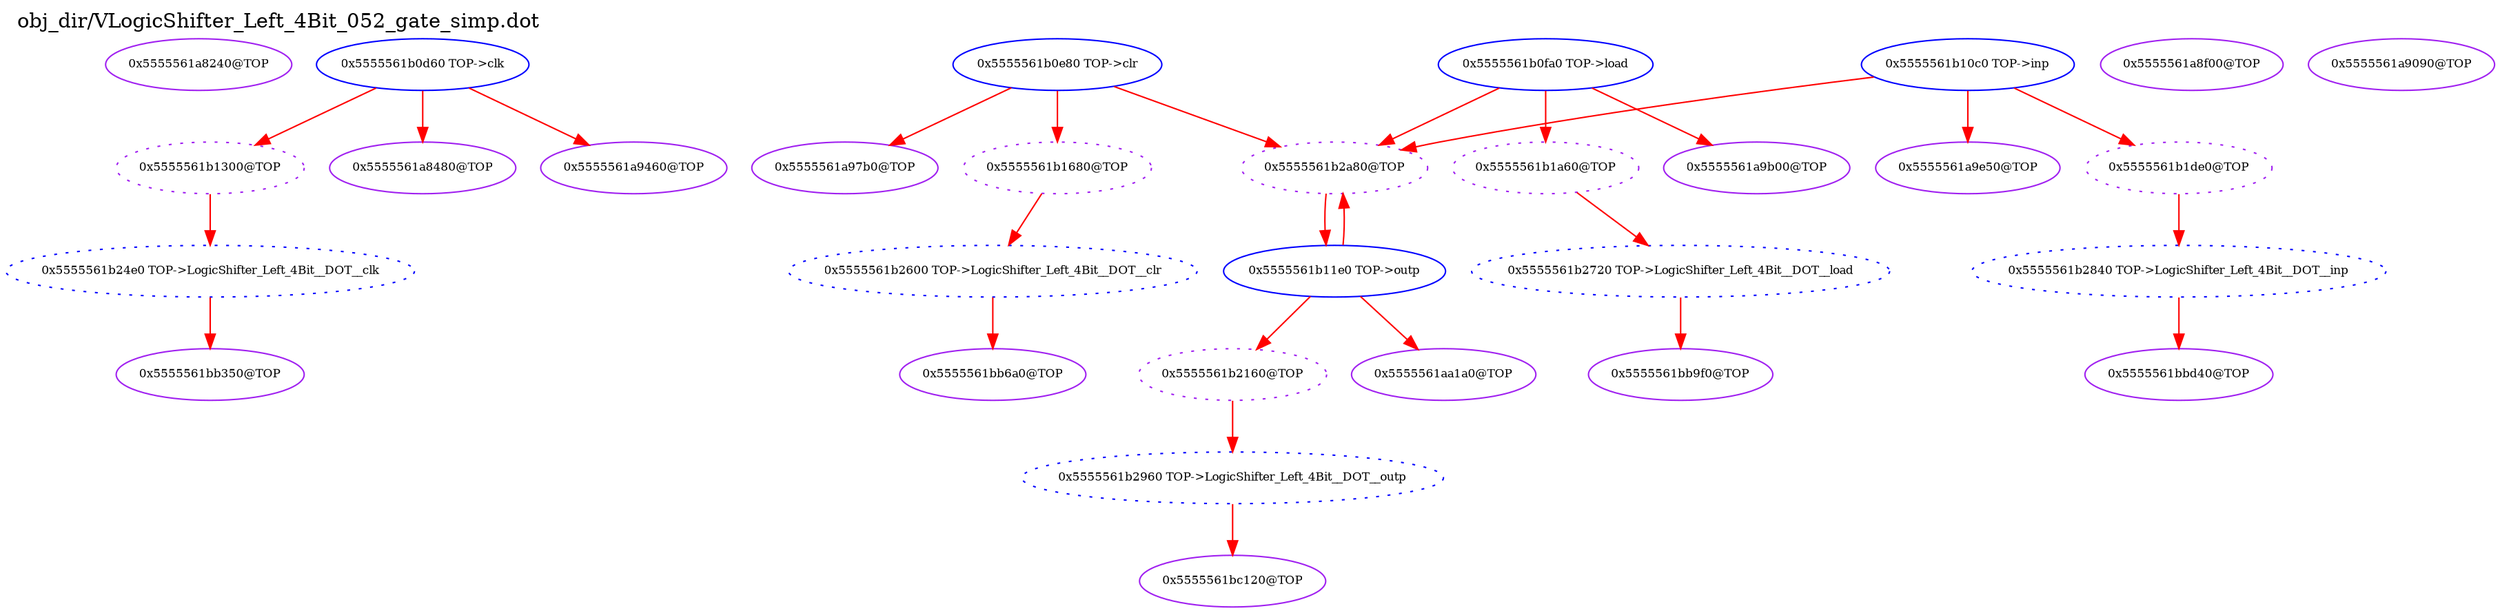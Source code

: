 digraph v3graph {
	graph	[label="obj_dir/VLogicShifter_Left_4Bit_052_gate_simp.dot",
		 labelloc=t, labeljust=l,
		 //size="7.5,10",
		 rankdir=TB];
	n0	[fontsize=8 label="0x5555561a8240@TOP", color=purple];
	n1	[fontsize=8 label="0x5555561b1300@TOP", color=purple, style=dotted];
	n2	[fontsize=8 label="0x5555561b0d60 TOP->clk", color=blue];
	n3	[fontsize=8 label="0x5555561b24e0 TOP->LogicShifter_Left_4Bit__DOT__clk", color=blue, style=dotted];
	n4	[fontsize=8 label="0x5555561b1680@TOP", color=purple, style=dotted];
	n5	[fontsize=8 label="0x5555561b0e80 TOP->clr", color=blue];
	n6	[fontsize=8 label="0x5555561b2600 TOP->LogicShifter_Left_4Bit__DOT__clr", color=blue, style=dotted];
	n7	[fontsize=8 label="0x5555561b1a60@TOP", color=purple, style=dotted];
	n8	[fontsize=8 label="0x5555561b0fa0 TOP->load", color=blue];
	n9	[fontsize=8 label="0x5555561b2720 TOP->LogicShifter_Left_4Bit__DOT__load", color=blue, style=dotted];
	n10	[fontsize=8 label="0x5555561b1de0@TOP", color=purple, style=dotted];
	n11	[fontsize=8 label="0x5555561b10c0 TOP->inp", color=blue];
	n12	[fontsize=8 label="0x5555561b2840 TOP->LogicShifter_Left_4Bit__DOT__inp", color=blue, style=dotted];
	n13	[fontsize=8 label="0x5555561b2160@TOP", color=purple, style=dotted];
	n14	[fontsize=8 label="0x5555561b11e0 TOP->outp", color=blue];
	n15	[fontsize=8 label="0x5555561b2960 TOP->LogicShifter_Left_4Bit__DOT__outp", color=blue, style=dotted];
	n16	[fontsize=8 label="0x5555561a8480@TOP", color=purple];
	n17	[fontsize=8 label="0x5555561b2a80@TOP", color=purple, style=dotted];
	n18	[fontsize=8 label="0x5555561a8f00@TOP", color=purple];
	n19	[fontsize=8 label="0x5555561a9090@TOP", color=purple];
	n20	[fontsize=8 label="0x5555561a9460@TOP", color=purple];
	n21	[fontsize=8 label="0x5555561a97b0@TOP", color=purple];
	n22	[fontsize=8 label="0x5555561a9b00@TOP", color=purple];
	n23	[fontsize=8 label="0x5555561a9e50@TOP", color=purple];
	n24	[fontsize=8 label="0x5555561aa1a0@TOP", color=purple];
	n25	[fontsize=8 label="0x5555561bb350@TOP", color=purple];
	n26	[fontsize=8 label="0x5555561bb6a0@TOP", color=purple];
	n27	[fontsize=8 label="0x5555561bb9f0@TOP", color=purple];
	n28	[fontsize=8 label="0x5555561bbd40@TOP", color=purple];
	n29	[fontsize=8 label="0x5555561bc120@TOP", color=purple];
	n1 -> n3 [fontsize=8 label="" weight=1 color=red];
	n2 -> n1 [fontsize=8 label="" weight=1 color=red];
	n2 -> n16 [fontsize=8 label="" weight=1 color=red];
	n2 -> n20 [fontsize=8 label="" weight=1 color=red];
	n3 -> n25 [fontsize=8 label="" weight=1 color=red];
	n4 -> n6 [fontsize=8 label="" weight=1 color=red];
	n5 -> n4 [fontsize=8 label="" weight=1 color=red];
	n5 -> n17 [fontsize=8 label="" weight=1 color=red];
	n5 -> n21 [fontsize=8 label="" weight=1 color=red];
	n6 -> n26 [fontsize=8 label="" weight=1 color=red];
	n7 -> n9 [fontsize=8 label="" weight=1 color=red];
	n8 -> n7 [fontsize=8 label="" weight=1 color=red];
	n8 -> n17 [fontsize=8 label="" weight=1 color=red];
	n8 -> n22 [fontsize=8 label="" weight=1 color=red];
	n9 -> n27 [fontsize=8 label="" weight=1 color=red];
	n10 -> n12 [fontsize=8 label="" weight=1 color=red];
	n11 -> n10 [fontsize=8 label="" weight=1 color=red];
	n11 -> n17 [fontsize=8 label="" weight=1 color=red];
	n11 -> n23 [fontsize=8 label="" weight=1 color=red];
	n12 -> n28 [fontsize=8 label="" weight=1 color=red];
	n13 -> n15 [fontsize=8 label="" weight=1 color=red];
	n14 -> n13 [fontsize=8 label="" weight=1 color=red];
	n14 -> n17 [fontsize=8 label="" weight=1 color=red];
	n14 -> n24 [fontsize=8 label="" weight=1 color=red];
	n15 -> n29 [fontsize=8 label="" weight=1 color=red];
	n17 -> n14 [fontsize=8 label="" weight=1 color=red];
}

